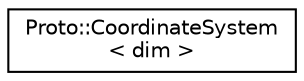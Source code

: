 digraph "Graphical Class Hierarchy"
{
  edge [fontname="Helvetica",fontsize="10",labelfontname="Helvetica",labelfontsize="10"];
  node [fontname="Helvetica",fontsize="10",shape=record];
  rankdir="LR";
  Node0 [label="Proto::CoordinateSystem\l\< dim \>",height=0.2,width=0.4,color="black", fillcolor="white", style="filled",URL="$classProto_1_1CoordinateSystem.html"];
}
